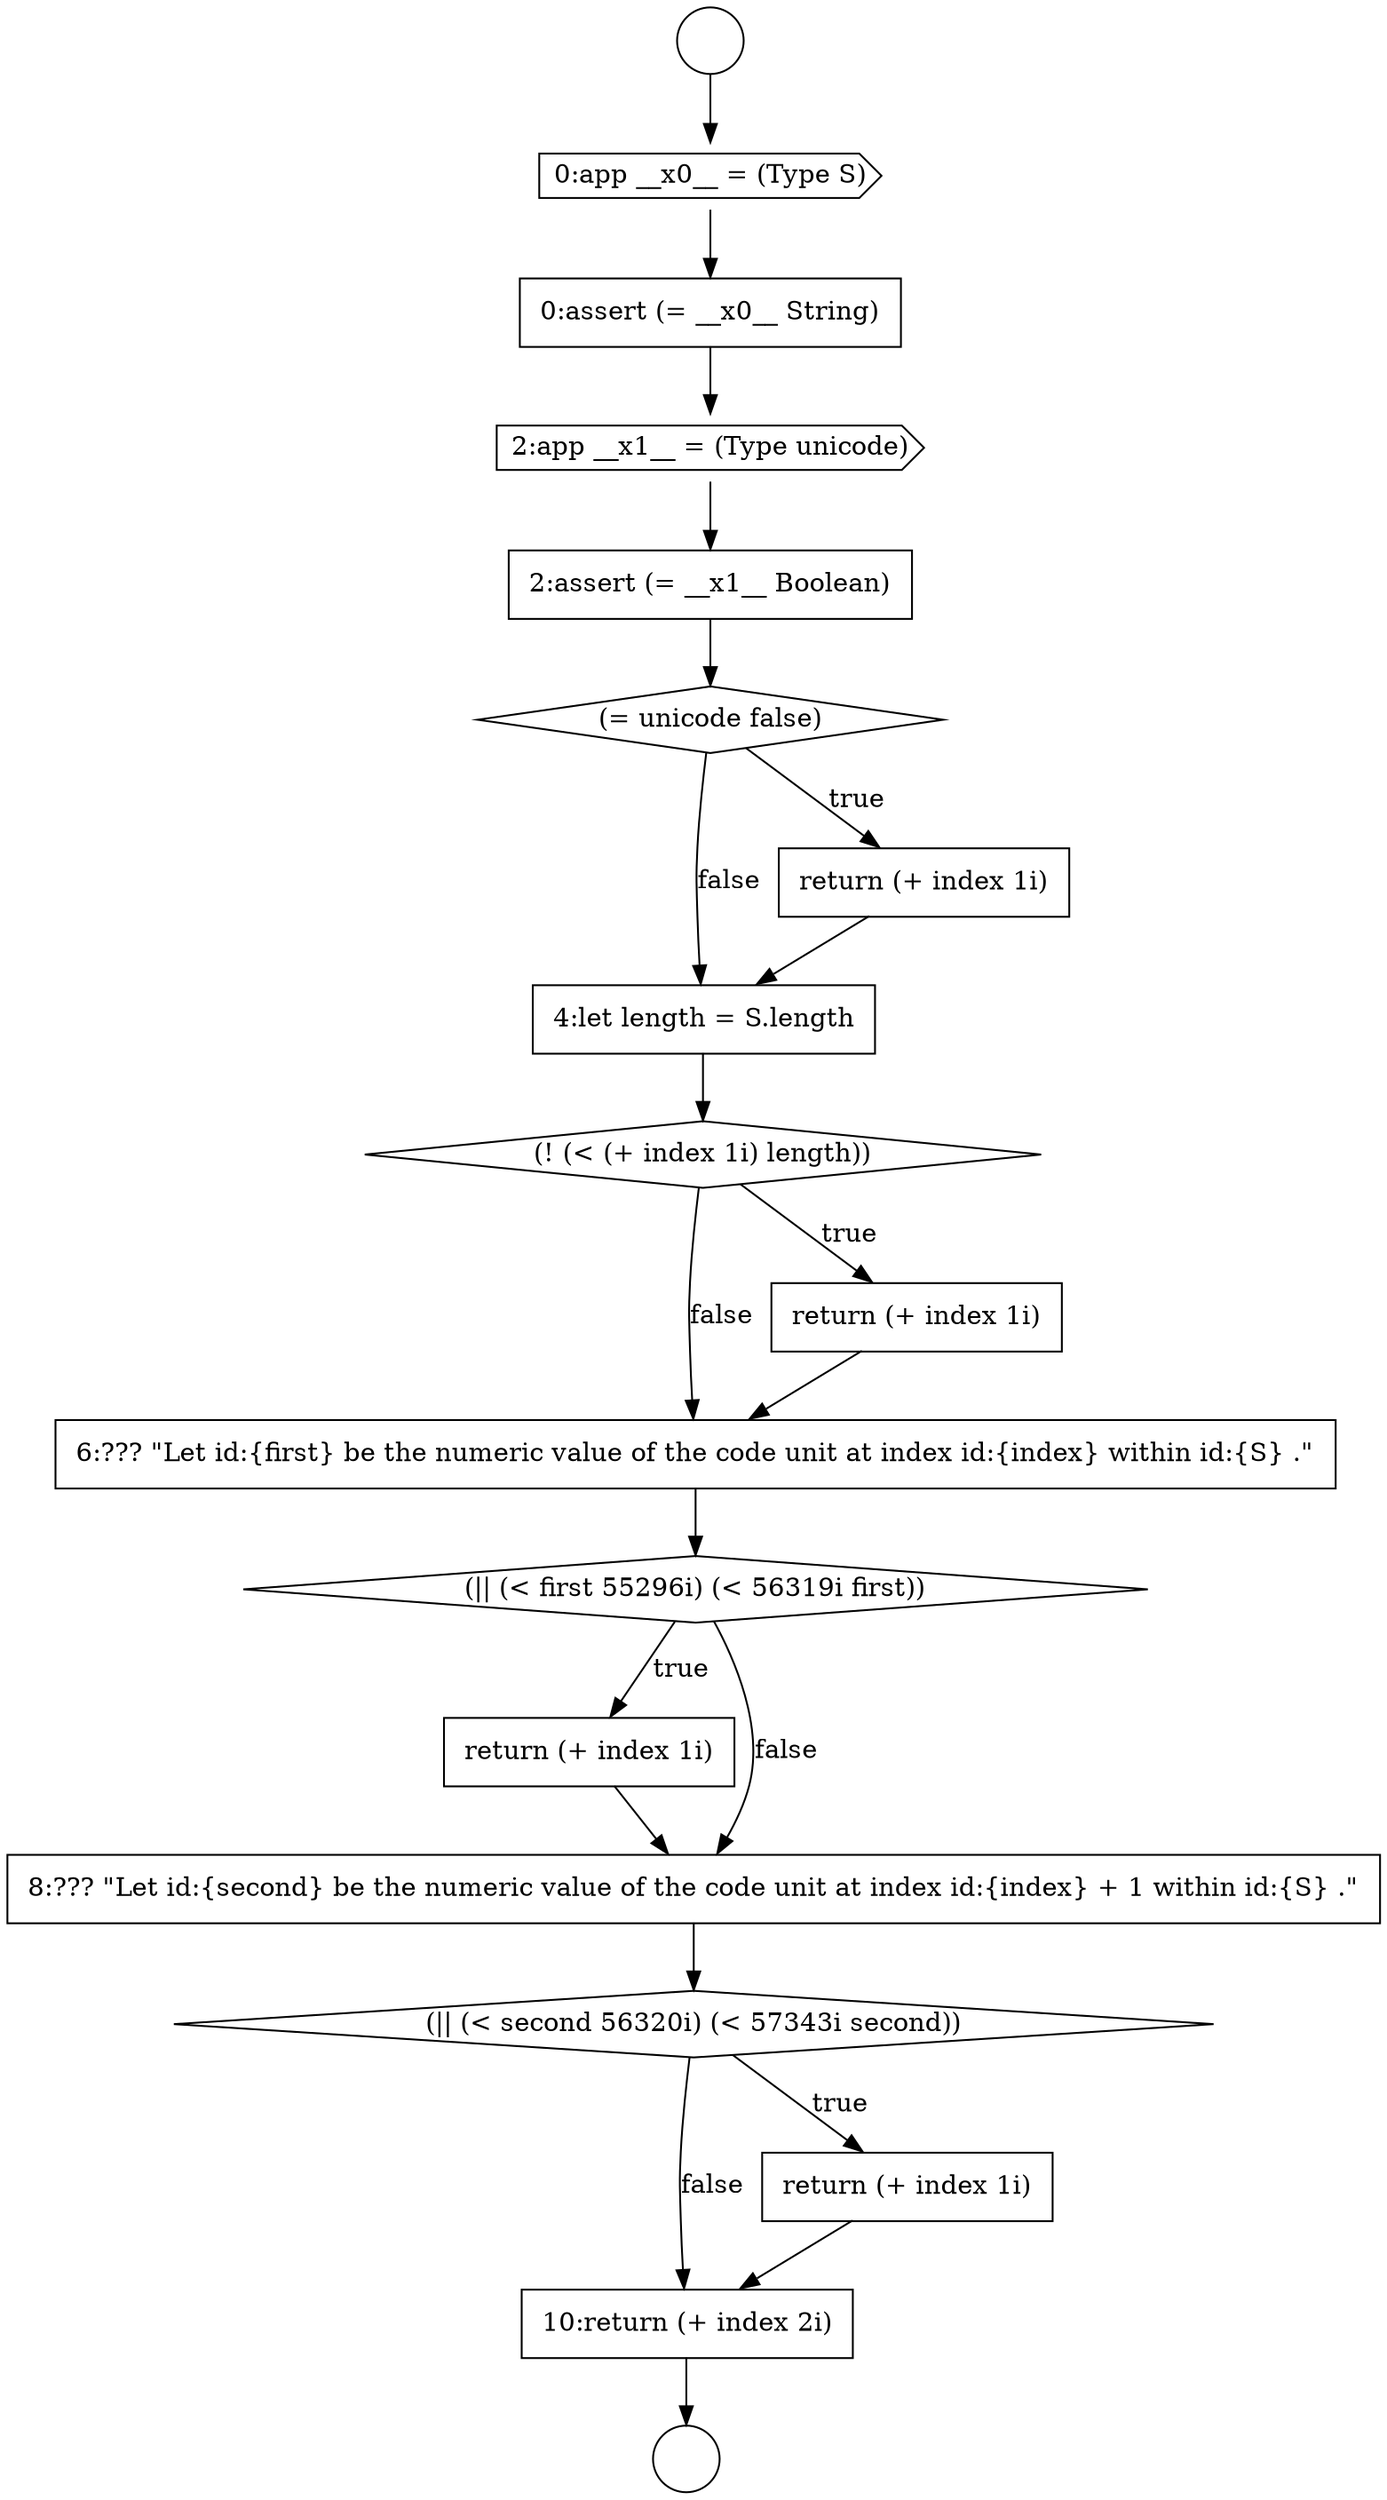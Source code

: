 digraph {
  node14213 [shape=cds, label=<<font color="black">0:app __x0__ = (Type S)</font>> color="black" fillcolor="white" style=filled]
  node14228 [shape=none, margin=0, label=<<font color="black">
    <table border="0" cellborder="1" cellspacing="0" cellpadding="10">
      <tr><td align="left">10:return (+ index 2i)</td></tr>
    </table>
  </font>> color="black" fillcolor="white" style=filled]
  node14222 [shape=none, margin=0, label=<<font color="black">
    <table border="0" cellborder="1" cellspacing="0" cellpadding="10">
      <tr><td align="left">6:??? &quot;Let id:{first} be the numeric value of the code unit at index id:{index} within id:{S} .&quot;</td></tr>
    </table>
  </font>> color="black" fillcolor="white" style=filled]
  node14217 [shape=diamond, label=<<font color="black">(= unicode false)</font>> color="black" fillcolor="white" style=filled]
  node14212 [shape=circle label=" " color="black" fillcolor="white" style=filled]
  node14227 [shape=none, margin=0, label=<<font color="black">
    <table border="0" cellborder="1" cellspacing="0" cellpadding="10">
      <tr><td align="left">return (+ index 1i)</td></tr>
    </table>
  </font>> color="black" fillcolor="white" style=filled]
  node14216 [shape=none, margin=0, label=<<font color="black">
    <table border="0" cellborder="1" cellspacing="0" cellpadding="10">
      <tr><td align="left">2:assert (= __x1__ Boolean)</td></tr>
    </table>
  </font>> color="black" fillcolor="white" style=filled]
  node14211 [shape=circle label=" " color="black" fillcolor="white" style=filled]
  node14215 [shape=cds, label=<<font color="black">2:app __x1__ = (Type unicode)</font>> color="black" fillcolor="white" style=filled]
  node14226 [shape=diamond, label=<<font color="black">(|| (&lt; second 56320i) (&lt; 57343i second))</font>> color="black" fillcolor="white" style=filled]
  node14219 [shape=none, margin=0, label=<<font color="black">
    <table border="0" cellborder="1" cellspacing="0" cellpadding="10">
      <tr><td align="left">4:let length = S.length</td></tr>
    </table>
  </font>> color="black" fillcolor="white" style=filled]
  node14224 [shape=none, margin=0, label=<<font color="black">
    <table border="0" cellborder="1" cellspacing="0" cellpadding="10">
      <tr><td align="left">return (+ index 1i)</td></tr>
    </table>
  </font>> color="black" fillcolor="white" style=filled]
  node14214 [shape=none, margin=0, label=<<font color="black">
    <table border="0" cellborder="1" cellspacing="0" cellpadding="10">
      <tr><td align="left">0:assert (= __x0__ String)</td></tr>
    </table>
  </font>> color="black" fillcolor="white" style=filled]
  node14225 [shape=none, margin=0, label=<<font color="black">
    <table border="0" cellborder="1" cellspacing="0" cellpadding="10">
      <tr><td align="left">8:??? &quot;Let id:{second} be the numeric value of the code unit at index id:{index} + 1 within id:{S} .&quot;</td></tr>
    </table>
  </font>> color="black" fillcolor="white" style=filled]
  node14221 [shape=none, margin=0, label=<<font color="black">
    <table border="0" cellborder="1" cellspacing="0" cellpadding="10">
      <tr><td align="left">return (+ index 1i)</td></tr>
    </table>
  </font>> color="black" fillcolor="white" style=filled]
  node14220 [shape=diamond, label=<<font color="black">(! (&lt; (+ index 1i) length))</font>> color="black" fillcolor="white" style=filled]
  node14223 [shape=diamond, label=<<font color="black">(|| (&lt; first 55296i) (&lt; 56319i first))</font>> color="black" fillcolor="white" style=filled]
  node14218 [shape=none, margin=0, label=<<font color="black">
    <table border="0" cellborder="1" cellspacing="0" cellpadding="10">
      <tr><td align="left">return (+ index 1i)</td></tr>
    </table>
  </font>> color="black" fillcolor="white" style=filled]
  node14220 -> node14221 [label=<<font color="black">true</font>> color="black"]
  node14220 -> node14222 [label=<<font color="black">false</font>> color="black"]
  node14221 -> node14222 [ color="black"]
  node14227 -> node14228 [ color="black"]
  node14222 -> node14223 [ color="black"]
  node14225 -> node14226 [ color="black"]
  node14219 -> node14220 [ color="black"]
  node14213 -> node14214 [ color="black"]
  node14224 -> node14225 [ color="black"]
  node14218 -> node14219 [ color="black"]
  node14215 -> node14216 [ color="black"]
  node14216 -> node14217 [ color="black"]
  node14211 -> node14213 [ color="black"]
  node14226 -> node14227 [label=<<font color="black">true</font>> color="black"]
  node14226 -> node14228 [label=<<font color="black">false</font>> color="black"]
  node14223 -> node14224 [label=<<font color="black">true</font>> color="black"]
  node14223 -> node14225 [label=<<font color="black">false</font>> color="black"]
  node14228 -> node14212 [ color="black"]
  node14217 -> node14218 [label=<<font color="black">true</font>> color="black"]
  node14217 -> node14219 [label=<<font color="black">false</font>> color="black"]
  node14214 -> node14215 [ color="black"]
}
